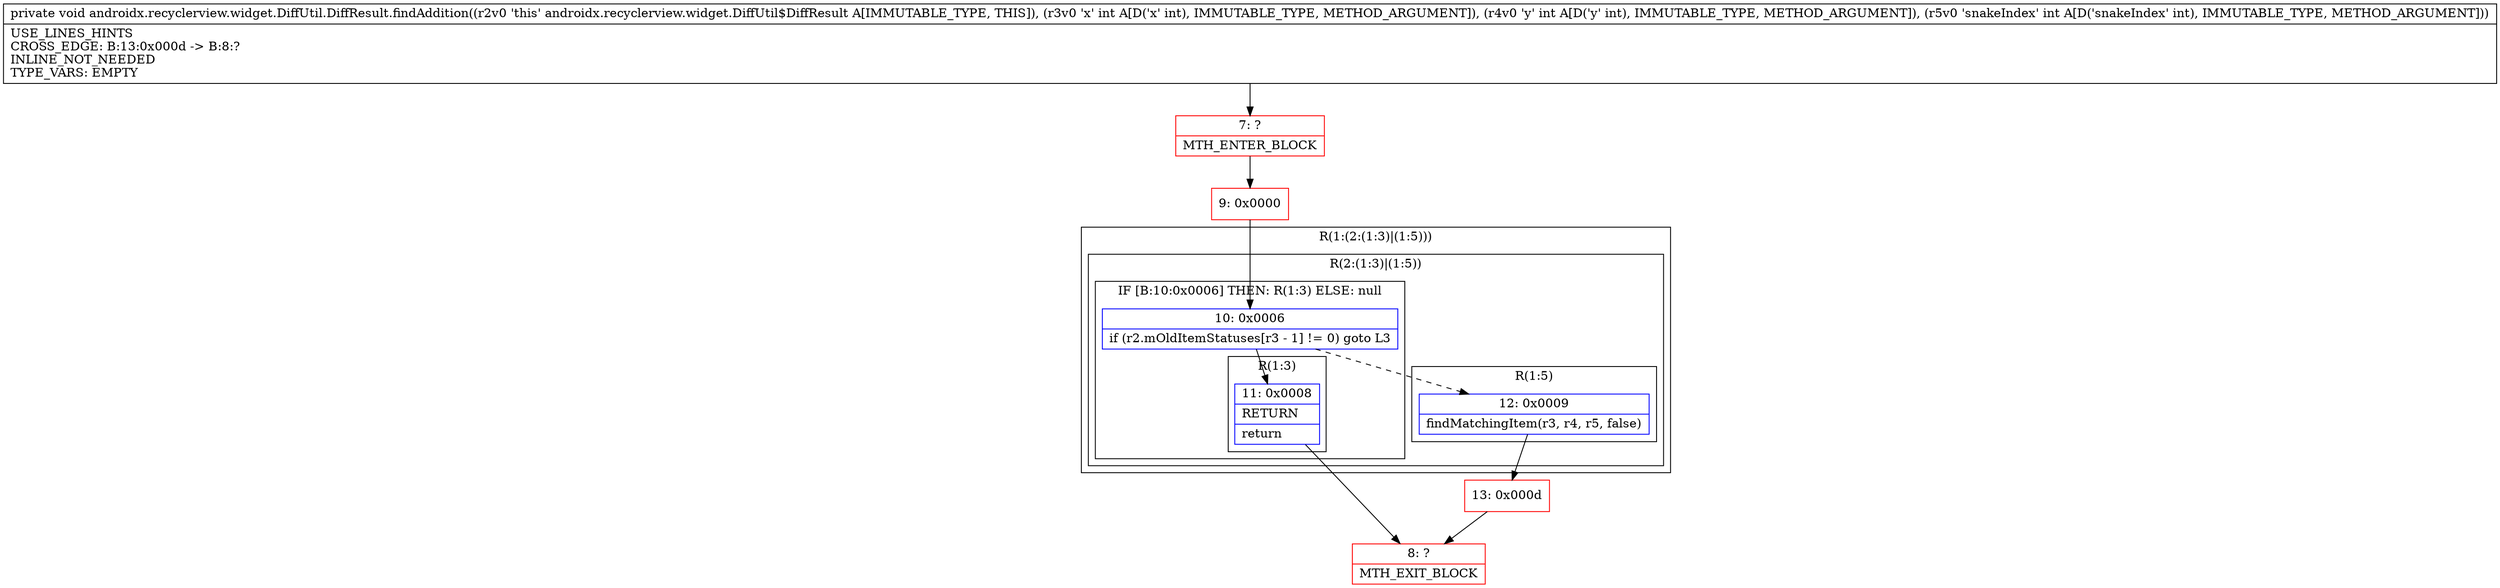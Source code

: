 digraph "CFG forandroidx.recyclerview.widget.DiffUtil.DiffResult.findAddition(III)V" {
subgraph cluster_Region_216042748 {
label = "R(1:(2:(1:3)|(1:5)))";
node [shape=record,color=blue];
subgraph cluster_Region_1577406295 {
label = "R(2:(1:3)|(1:5))";
node [shape=record,color=blue];
subgraph cluster_IfRegion_1659790851 {
label = "IF [B:10:0x0006] THEN: R(1:3) ELSE: null";
node [shape=record,color=blue];
Node_10 [shape=record,label="{10\:\ 0x0006|if (r2.mOldItemStatuses[r3 \- 1] != 0) goto L3\l}"];
subgraph cluster_Region_1397206978 {
label = "R(1:3)";
node [shape=record,color=blue];
Node_11 [shape=record,label="{11\:\ 0x0008|RETURN\l|return\l}"];
}
}
subgraph cluster_Region_1539857978 {
label = "R(1:5)";
node [shape=record,color=blue];
Node_12 [shape=record,label="{12\:\ 0x0009|findMatchingItem(r3, r4, r5, false)\l}"];
}
}
}
Node_7 [shape=record,color=red,label="{7\:\ ?|MTH_ENTER_BLOCK\l}"];
Node_9 [shape=record,color=red,label="{9\:\ 0x0000}"];
Node_8 [shape=record,color=red,label="{8\:\ ?|MTH_EXIT_BLOCK\l}"];
Node_13 [shape=record,color=red,label="{13\:\ 0x000d}"];
MethodNode[shape=record,label="{private void androidx.recyclerview.widget.DiffUtil.DiffResult.findAddition((r2v0 'this' androidx.recyclerview.widget.DiffUtil$DiffResult A[IMMUTABLE_TYPE, THIS]), (r3v0 'x' int A[D('x' int), IMMUTABLE_TYPE, METHOD_ARGUMENT]), (r4v0 'y' int A[D('y' int), IMMUTABLE_TYPE, METHOD_ARGUMENT]), (r5v0 'snakeIndex' int A[D('snakeIndex' int), IMMUTABLE_TYPE, METHOD_ARGUMENT]))  | USE_LINES_HINTS\lCROSS_EDGE: B:13:0x000d \-\> B:8:?\lINLINE_NOT_NEEDED\lTYPE_VARS: EMPTY\l}"];
MethodNode -> Node_7;Node_10 -> Node_11;
Node_10 -> Node_12[style=dashed];
Node_11 -> Node_8;
Node_12 -> Node_13;
Node_7 -> Node_9;
Node_9 -> Node_10;
Node_13 -> Node_8;
}

